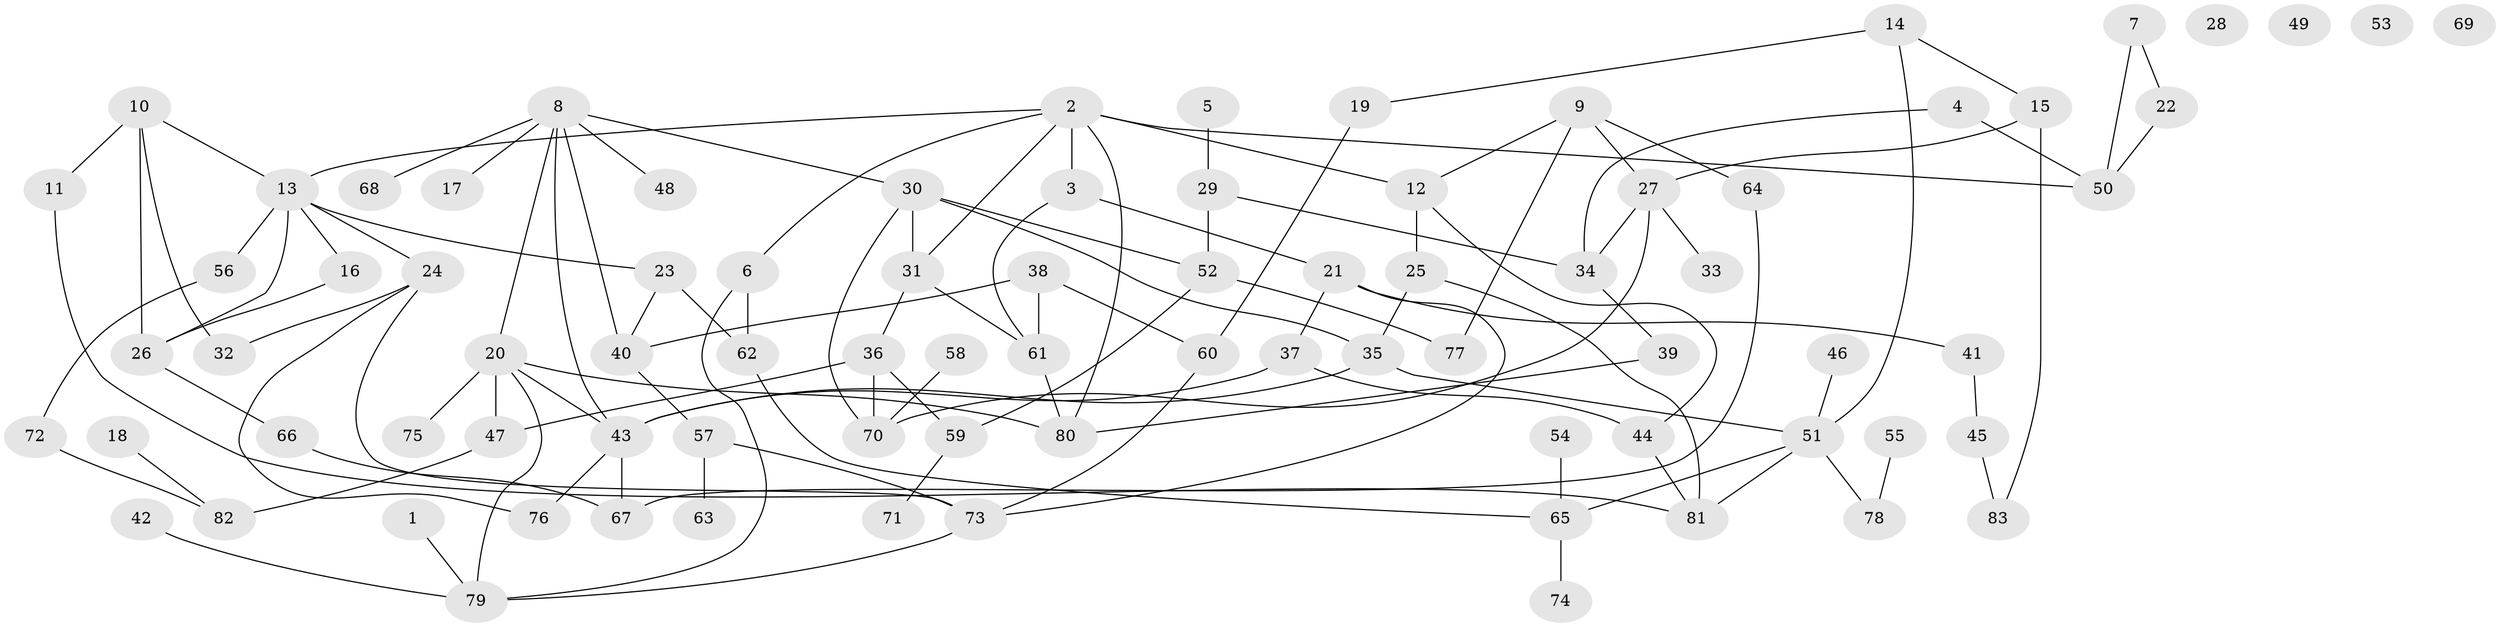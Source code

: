// coarse degree distribution, {8: 0.06666666666666667, 5: 0.2, 4: 0.16666666666666666, 6: 0.06666666666666667, 3: 0.13333333333333333, 1: 0.1, 2: 0.2, 7: 0.03333333333333333, 10: 0.03333333333333333}
// Generated by graph-tools (version 1.1) at 2025/35/03/04/25 23:35:52]
// undirected, 83 vertices, 117 edges
graph export_dot {
  node [color=gray90,style=filled];
  1;
  2;
  3;
  4;
  5;
  6;
  7;
  8;
  9;
  10;
  11;
  12;
  13;
  14;
  15;
  16;
  17;
  18;
  19;
  20;
  21;
  22;
  23;
  24;
  25;
  26;
  27;
  28;
  29;
  30;
  31;
  32;
  33;
  34;
  35;
  36;
  37;
  38;
  39;
  40;
  41;
  42;
  43;
  44;
  45;
  46;
  47;
  48;
  49;
  50;
  51;
  52;
  53;
  54;
  55;
  56;
  57;
  58;
  59;
  60;
  61;
  62;
  63;
  64;
  65;
  66;
  67;
  68;
  69;
  70;
  71;
  72;
  73;
  74;
  75;
  76;
  77;
  78;
  79;
  80;
  81;
  82;
  83;
  1 -- 79;
  2 -- 3;
  2 -- 6;
  2 -- 12;
  2 -- 13;
  2 -- 31;
  2 -- 50;
  2 -- 80;
  3 -- 21;
  3 -- 61;
  4 -- 34;
  4 -- 50;
  5 -- 29;
  6 -- 62;
  6 -- 79;
  7 -- 22;
  7 -- 50;
  8 -- 17;
  8 -- 20;
  8 -- 30;
  8 -- 40;
  8 -- 43;
  8 -- 48;
  8 -- 68;
  9 -- 12;
  9 -- 27;
  9 -- 64;
  9 -- 77;
  10 -- 11;
  10 -- 13;
  10 -- 26;
  10 -- 32;
  11 -- 81;
  12 -- 25;
  12 -- 44;
  13 -- 16;
  13 -- 23;
  13 -- 24;
  13 -- 26;
  13 -- 56;
  14 -- 15;
  14 -- 19;
  14 -- 51;
  15 -- 27;
  15 -- 83;
  16 -- 26;
  18 -- 82;
  19 -- 60;
  20 -- 43;
  20 -- 47;
  20 -- 75;
  20 -- 79;
  20 -- 80;
  21 -- 37;
  21 -- 41;
  21 -- 73;
  22 -- 50;
  23 -- 40;
  23 -- 62;
  24 -- 32;
  24 -- 73;
  24 -- 76;
  25 -- 35;
  25 -- 81;
  26 -- 66;
  27 -- 33;
  27 -- 34;
  27 -- 70;
  29 -- 34;
  29 -- 52;
  30 -- 31;
  30 -- 35;
  30 -- 52;
  30 -- 70;
  31 -- 36;
  31 -- 61;
  34 -- 39;
  35 -- 43;
  35 -- 51;
  36 -- 47;
  36 -- 59;
  36 -- 70;
  37 -- 43;
  37 -- 44;
  38 -- 40;
  38 -- 60;
  38 -- 61;
  39 -- 80;
  40 -- 57;
  41 -- 45;
  42 -- 79;
  43 -- 67;
  43 -- 76;
  44 -- 81;
  45 -- 83;
  46 -- 51;
  47 -- 82;
  51 -- 65;
  51 -- 78;
  51 -- 81;
  52 -- 59;
  52 -- 77;
  54 -- 65;
  55 -- 78;
  56 -- 72;
  57 -- 63;
  57 -- 73;
  58 -- 70;
  59 -- 71;
  60 -- 73;
  61 -- 80;
  62 -- 65;
  64 -- 67;
  65 -- 74;
  66 -- 67;
  72 -- 82;
  73 -- 79;
}
